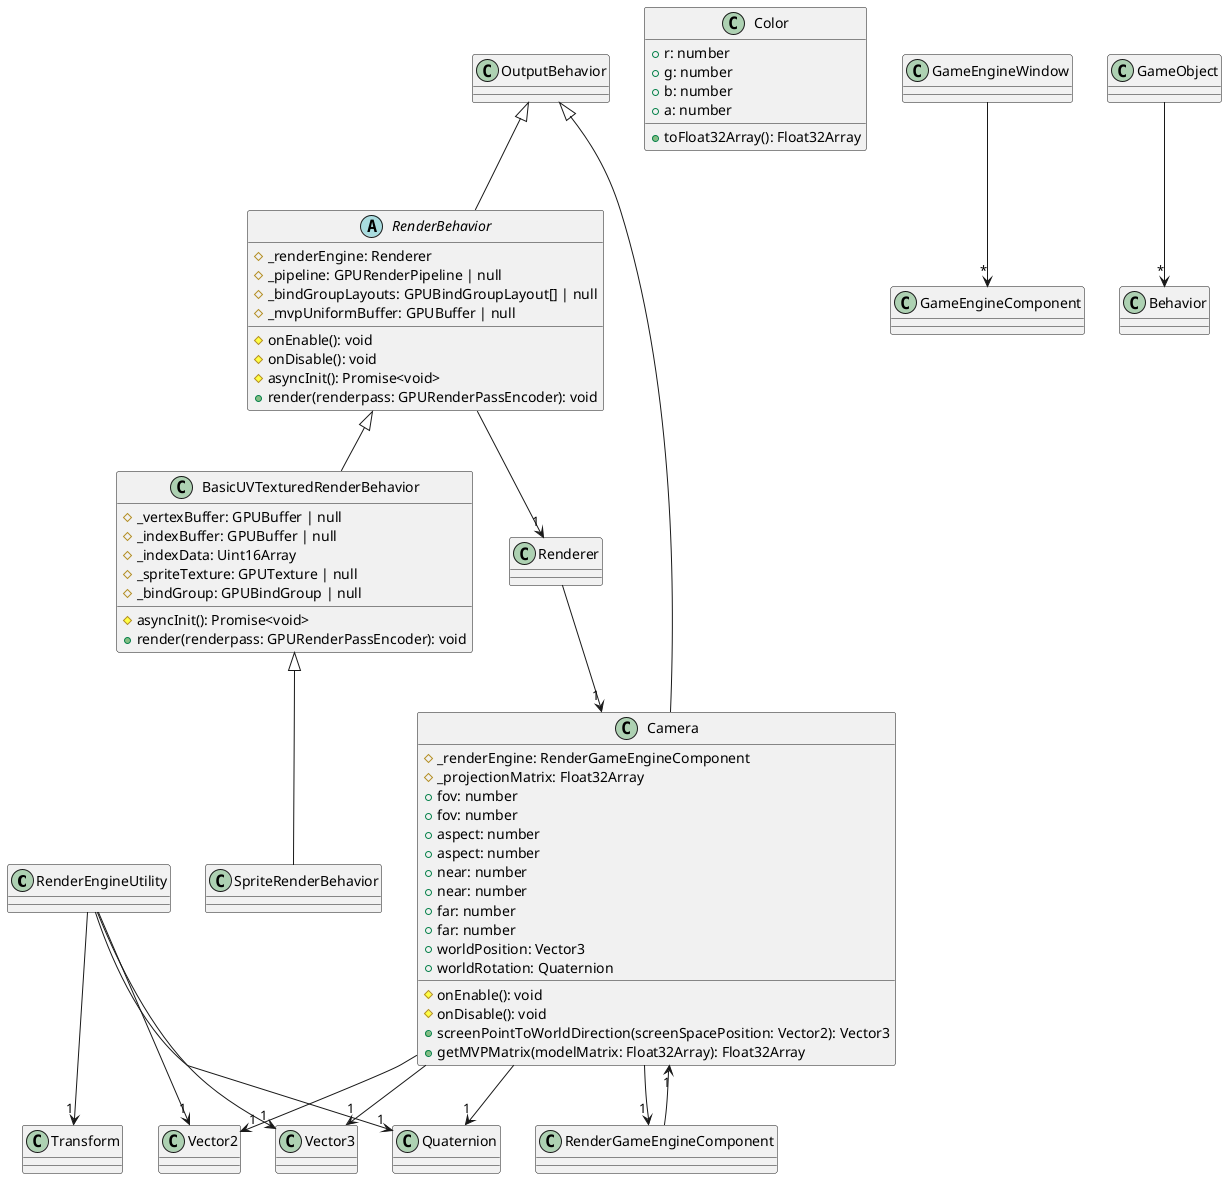 @startuml
class RenderEngineUtility {
}
class Camera extends OutputBehavior {
    #_renderEngine: RenderGameEngineComponent
    #_projectionMatrix: Float32Array
    #onEnable(): void
    #onDisable(): void
    +screenPointToWorldDirection(screenSpacePosition: Vector2): Vector3
    +fov: number
    +fov: number
    +aspect: number
    +aspect: number
    +near: number
    +near: number
    +far: number
    +far: number
    +getMVPMatrix(modelMatrix: Float32Array): Float32Array
    +worldPosition: Vector3
    +worldRotation: Quaternion
}
abstract class RenderBehavior extends OutputBehavior {
    #_renderEngine: Renderer
    #_pipeline: GPURenderPipeline | null
    #_bindGroupLayouts: GPUBindGroupLayout[] | null
    #_mvpUniformBuffer: GPUBuffer | null
    #onEnable(): void
    #onDisable(): void
    #asyncInit(): Promise<void>
    +render(renderpass: GPURenderPassEncoder): void
}
class BasicUVTexturedRenderBehavior extends RenderBehavior {
    #_vertexBuffer: GPUBuffer | null
    #_indexBuffer: GPUBuffer | null
    #_indexData: Uint16Array
    #_spriteTexture: GPUTexture | null
    #_bindGroup: GPUBindGroup | null
    #asyncInit(): Promise<void>
    +render(renderpass: GPURenderPassEncoder): void
}
class Color {
    +r: number
    +g: number
    +b: number
    +a: number
    +toFloat32Array(): Float32Array
}
class SpriteRenderBehavior extends BasicUVTexturedRenderBehavior
GameEngineWindow --> "*" GameEngineComponent
GameObject --> "*" Behavior
RenderEngineUtility --> "1" Transform
RenderEngineUtility --> "1" Quaternion
RenderEngineUtility --> "1" Vector2
RenderEngineUtility --> "1" Vector3
Renderer --> "1" Camera
RenderGameEngineComponent --> "1" Camera
Camera --> "1" RenderGameEngineComponent
Camera --> "1" Vector2
Camera --> "1" Vector3
Camera --> "1" Quaternion
RenderBehavior --> "1" Renderer
@enduml